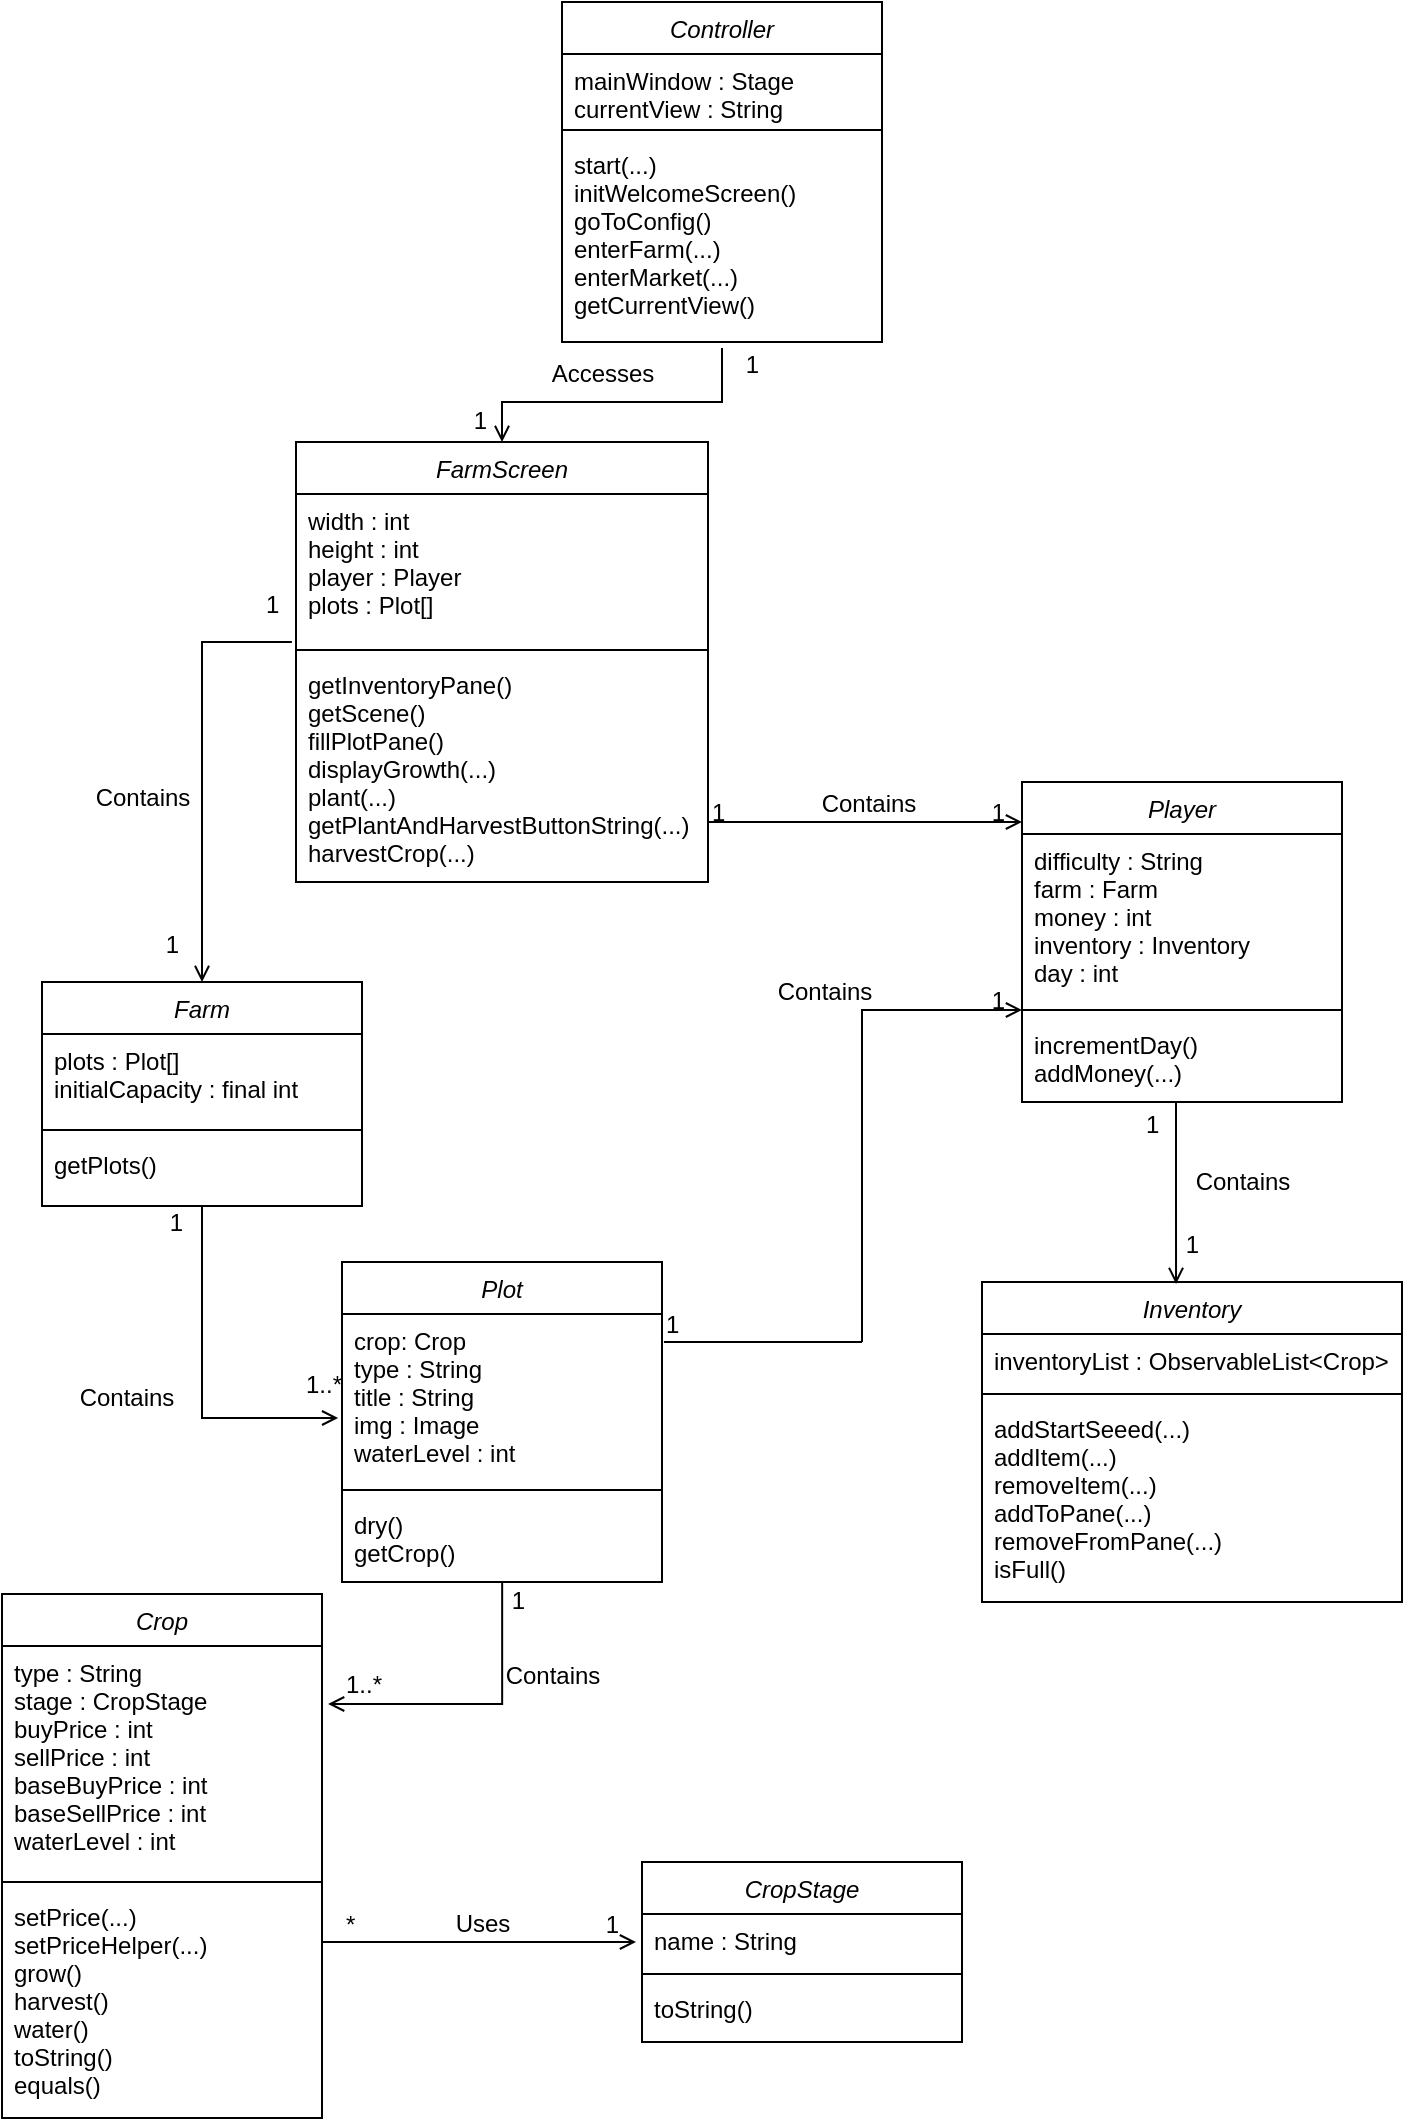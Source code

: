 <mxfile version="13.8.2" type="device"><diagram id="C5RBs43oDa-KdzZeNtuy" name="Page-1"><mxGraphModel dx="1422" dy="705" grid="1" gridSize="10" guides="1" tooltips="1" connect="1" arrows="1" fold="1" page="1" pageScale="1" pageWidth="827" pageHeight="1169" math="0" shadow="0"><root><mxCell id="WIyWlLk6GJQsqaUBKTNV-0"/><mxCell id="WIyWlLk6GJQsqaUBKTNV-1" parent="WIyWlLk6GJQsqaUBKTNV-0"/><mxCell id="L81Y_H9zc5r7cDe5cC-3-0" value="Controller" style="swimlane;fontStyle=2;align=center;verticalAlign=top;childLayout=stackLayout;horizontal=1;startSize=26;horizontalStack=0;resizeParent=1;resizeLast=0;collapsible=1;marginBottom=0;rounded=0;shadow=0;strokeWidth=1;" vertex="1" parent="WIyWlLk6GJQsqaUBKTNV-1"><mxGeometry x="330" y="80" width="160" height="170" as="geometry"><mxRectangle x="220" y="120" width="160" height="26" as="alternateBounds"/></mxGeometry></mxCell><mxCell id="L81Y_H9zc5r7cDe5cC-3-1" value="mainWindow : Stage&#10;currentView : String&#10;" style="text;align=left;verticalAlign=top;spacingLeft=4;spacingRight=4;overflow=hidden;rotatable=0;points=[[0,0.5],[1,0.5]];portConstraint=eastwest;" vertex="1" parent="L81Y_H9zc5r7cDe5cC-3-0"><mxGeometry y="26" width="160" height="34" as="geometry"/></mxCell><mxCell id="L81Y_H9zc5r7cDe5cC-3-4" value="" style="line;html=1;strokeWidth=1;align=left;verticalAlign=middle;spacingTop=-1;spacingLeft=3;spacingRight=3;rotatable=0;labelPosition=right;points=[];portConstraint=eastwest;" vertex="1" parent="L81Y_H9zc5r7cDe5cC-3-0"><mxGeometry y="60" width="160" height="8" as="geometry"/></mxCell><mxCell id="L81Y_H9zc5r7cDe5cC-3-5" value="start(...)&#10;initWelcomeScreen()&#10;goToConfig()&#10;enterFarm(...)&#10;enterMarket(...)&#10;getCurrentView()&#10;" style="text;align=left;verticalAlign=top;spacingLeft=4;spacingRight=4;overflow=hidden;rotatable=0;points=[[0,0.5],[1,0.5]];portConstraint=eastwest;" vertex="1" parent="L81Y_H9zc5r7cDe5cC-3-0"><mxGeometry y="68" width="160" height="102" as="geometry"/></mxCell><mxCell id="L81Y_H9zc5r7cDe5cC-3-6" value="Crop" style="swimlane;fontStyle=2;align=center;verticalAlign=top;childLayout=stackLayout;horizontal=1;startSize=26;horizontalStack=0;resizeParent=1;resizeLast=0;collapsible=1;marginBottom=0;rounded=0;shadow=0;strokeWidth=1;" vertex="1" parent="WIyWlLk6GJQsqaUBKTNV-1"><mxGeometry x="50" y="876" width="160" height="262" as="geometry"><mxRectangle x="220" y="120" width="160" height="26" as="alternateBounds"/></mxGeometry></mxCell><mxCell id="L81Y_H9zc5r7cDe5cC-3-7" value="type : String&#10;stage : CropStage&#10;buyPrice : int&#10;sellPrice : int&#10;baseBuyPrice : int&#10;baseSellPrice : int&#10;waterLevel : int" style="text;align=left;verticalAlign=top;spacingLeft=4;spacingRight=4;overflow=hidden;rotatable=0;points=[[0,0.5],[1,0.5]];portConstraint=eastwest;" vertex="1" parent="L81Y_H9zc5r7cDe5cC-3-6"><mxGeometry y="26" width="160" height="114" as="geometry"/></mxCell><mxCell id="L81Y_H9zc5r7cDe5cC-3-8" value="" style="line;html=1;strokeWidth=1;align=left;verticalAlign=middle;spacingTop=-1;spacingLeft=3;spacingRight=3;rotatable=0;labelPosition=right;points=[];portConstraint=eastwest;" vertex="1" parent="L81Y_H9zc5r7cDe5cC-3-6"><mxGeometry y="140" width="160" height="8" as="geometry"/></mxCell><mxCell id="L81Y_H9zc5r7cDe5cC-3-9" value="setPrice(...)&#10;setPriceHelper(...)&#10;grow()&#10;harvest()&#10;water()&#10;toString()&#10;equals()" style="text;align=left;verticalAlign=top;spacingLeft=4;spacingRight=4;overflow=hidden;rotatable=0;points=[[0,0.5],[1,0.5]];portConstraint=eastwest;" vertex="1" parent="L81Y_H9zc5r7cDe5cC-3-6"><mxGeometry y="148" width="160" height="112" as="geometry"/></mxCell><mxCell id="L81Y_H9zc5r7cDe5cC-3-10" value="CropStage" style="swimlane;fontStyle=2;align=center;verticalAlign=top;childLayout=stackLayout;horizontal=1;startSize=26;horizontalStack=0;resizeParent=1;resizeLast=0;collapsible=1;marginBottom=0;rounded=0;shadow=0;strokeWidth=1;" vertex="1" parent="WIyWlLk6GJQsqaUBKTNV-1"><mxGeometry x="370" y="1010" width="160" height="90" as="geometry"><mxRectangle x="220" y="120" width="160" height="26" as="alternateBounds"/></mxGeometry></mxCell><mxCell id="L81Y_H9zc5r7cDe5cC-3-11" value="name : String" style="text;align=left;verticalAlign=top;spacingLeft=4;spacingRight=4;overflow=hidden;rotatable=0;points=[[0,0.5],[1,0.5]];portConstraint=eastwest;" vertex="1" parent="L81Y_H9zc5r7cDe5cC-3-10"><mxGeometry y="26" width="160" height="26" as="geometry"/></mxCell><mxCell id="L81Y_H9zc5r7cDe5cC-3-12" value="" style="line;html=1;strokeWidth=1;align=left;verticalAlign=middle;spacingTop=-1;spacingLeft=3;spacingRight=3;rotatable=0;labelPosition=right;points=[];portConstraint=eastwest;" vertex="1" parent="L81Y_H9zc5r7cDe5cC-3-10"><mxGeometry y="52" width="160" height="8" as="geometry"/></mxCell><mxCell id="L81Y_H9zc5r7cDe5cC-3-13" value="toString()" style="text;align=left;verticalAlign=top;spacingLeft=4;spacingRight=4;overflow=hidden;rotatable=0;points=[[0,0.5],[1,0.5]];portConstraint=eastwest;" vertex="1" parent="L81Y_H9zc5r7cDe5cC-3-10"><mxGeometry y="60" width="160" height="26" as="geometry"/></mxCell><mxCell id="L81Y_H9zc5r7cDe5cC-3-14" value="Farm" style="swimlane;fontStyle=2;align=center;verticalAlign=top;childLayout=stackLayout;horizontal=1;startSize=26;horizontalStack=0;resizeParent=1;resizeLast=0;collapsible=1;marginBottom=0;rounded=0;shadow=0;strokeWidth=1;" vertex="1" parent="WIyWlLk6GJQsqaUBKTNV-1"><mxGeometry x="70" y="570" width="160" height="112" as="geometry"><mxRectangle x="220" y="120" width="160" height="26" as="alternateBounds"/></mxGeometry></mxCell><mxCell id="L81Y_H9zc5r7cDe5cC-3-15" value="plots : Plot[]&#10;initialCapacity : final int" style="text;align=left;verticalAlign=top;spacingLeft=4;spacingRight=4;overflow=hidden;rotatable=0;points=[[0,0.5],[1,0.5]];portConstraint=eastwest;" vertex="1" parent="L81Y_H9zc5r7cDe5cC-3-14"><mxGeometry y="26" width="160" height="44" as="geometry"/></mxCell><mxCell id="L81Y_H9zc5r7cDe5cC-3-16" value="" style="line;html=1;strokeWidth=1;align=left;verticalAlign=middle;spacingTop=-1;spacingLeft=3;spacingRight=3;rotatable=0;labelPosition=right;points=[];portConstraint=eastwest;" vertex="1" parent="L81Y_H9zc5r7cDe5cC-3-14"><mxGeometry y="70" width="160" height="8" as="geometry"/></mxCell><mxCell id="L81Y_H9zc5r7cDe5cC-3-17" value="getPlots()" style="text;align=left;verticalAlign=top;spacingLeft=4;spacingRight=4;overflow=hidden;rotatable=0;points=[[0,0.5],[1,0.5]];portConstraint=eastwest;" vertex="1" parent="L81Y_H9zc5r7cDe5cC-3-14"><mxGeometry y="78" width="160" height="32" as="geometry"/></mxCell><mxCell id="L81Y_H9zc5r7cDe5cC-3-18" value="Inventory" style="swimlane;fontStyle=2;align=center;verticalAlign=top;childLayout=stackLayout;horizontal=1;startSize=26;horizontalStack=0;resizeParent=1;resizeLast=0;collapsible=1;marginBottom=0;rounded=0;shadow=0;strokeWidth=1;" vertex="1" parent="WIyWlLk6GJQsqaUBKTNV-1"><mxGeometry x="540" y="720" width="210" height="160" as="geometry"><mxRectangle x="220" y="120" width="160" height="26" as="alternateBounds"/></mxGeometry></mxCell><mxCell id="L81Y_H9zc5r7cDe5cC-3-19" value="inventoryList : ObservableList&lt;Crop&gt;" style="text;align=left;verticalAlign=top;spacingLeft=4;spacingRight=4;overflow=hidden;rotatable=0;points=[[0,0.5],[1,0.5]];portConstraint=eastwest;" vertex="1" parent="L81Y_H9zc5r7cDe5cC-3-18"><mxGeometry y="26" width="210" height="26" as="geometry"/></mxCell><mxCell id="L81Y_H9zc5r7cDe5cC-3-20" value="" style="line;html=1;strokeWidth=1;align=left;verticalAlign=middle;spacingTop=-1;spacingLeft=3;spacingRight=3;rotatable=0;labelPosition=right;points=[];portConstraint=eastwest;" vertex="1" parent="L81Y_H9zc5r7cDe5cC-3-18"><mxGeometry y="52" width="210" height="8" as="geometry"/></mxCell><mxCell id="L81Y_H9zc5r7cDe5cC-3-21" value="addStartSeeed(...)&#10;addItem(...)&#10;removeItem(...)&#10;addToPane(...)&#10;removeFromPane(...)&#10;isFull()" style="text;align=left;verticalAlign=top;spacingLeft=4;spacingRight=4;overflow=hidden;rotatable=0;points=[[0,0.5],[1,0.5]];portConstraint=eastwest;" vertex="1" parent="L81Y_H9zc5r7cDe5cC-3-18"><mxGeometry y="60" width="210" height="100" as="geometry"/></mxCell><mxCell id="L81Y_H9zc5r7cDe5cC-3-26" value="Player" style="swimlane;fontStyle=2;align=center;verticalAlign=top;childLayout=stackLayout;horizontal=1;startSize=26;horizontalStack=0;resizeParent=1;resizeLast=0;collapsible=1;marginBottom=0;rounded=0;shadow=0;strokeWidth=1;" vertex="1" parent="WIyWlLk6GJQsqaUBKTNV-1"><mxGeometry x="560" y="470" width="160" height="160" as="geometry"><mxRectangle x="220" y="120" width="160" height="26" as="alternateBounds"/></mxGeometry></mxCell><mxCell id="L81Y_H9zc5r7cDe5cC-3-27" value="difficulty : String&#10;farm : Farm&#10;money : int&#10;inventory : Inventory&#10;day : int" style="text;align=left;verticalAlign=top;spacingLeft=4;spacingRight=4;overflow=hidden;rotatable=0;points=[[0,0.5],[1,0.5]];portConstraint=eastwest;" vertex="1" parent="L81Y_H9zc5r7cDe5cC-3-26"><mxGeometry y="26" width="160" height="84" as="geometry"/></mxCell><mxCell id="L81Y_H9zc5r7cDe5cC-3-28" value="" style="line;html=1;strokeWidth=1;align=left;verticalAlign=middle;spacingTop=-1;spacingLeft=3;spacingRight=3;rotatable=0;labelPosition=right;points=[];portConstraint=eastwest;" vertex="1" parent="L81Y_H9zc5r7cDe5cC-3-26"><mxGeometry y="110" width="160" height="8" as="geometry"/></mxCell><mxCell id="L81Y_H9zc5r7cDe5cC-3-29" value="incrementDay()&#10;addMoney(...)" style="text;align=left;verticalAlign=top;spacingLeft=4;spacingRight=4;overflow=hidden;rotatable=0;points=[[0,0.5],[1,0.5]];portConstraint=eastwest;" vertex="1" parent="L81Y_H9zc5r7cDe5cC-3-26"><mxGeometry y="118" width="160" height="42" as="geometry"/></mxCell><mxCell id="L81Y_H9zc5r7cDe5cC-3-30" value="Plot" style="swimlane;fontStyle=2;align=center;verticalAlign=top;childLayout=stackLayout;horizontal=1;startSize=26;horizontalStack=0;resizeParent=1;resizeLast=0;collapsible=1;marginBottom=0;rounded=0;shadow=0;strokeWidth=1;" vertex="1" parent="WIyWlLk6GJQsqaUBKTNV-1"><mxGeometry x="220" y="710" width="160" height="160" as="geometry"><mxRectangle x="220" y="120" width="160" height="26" as="alternateBounds"/></mxGeometry></mxCell><mxCell id="L81Y_H9zc5r7cDe5cC-3-31" value="crop: Crop&#10;type : String&#10;title : String&#10;img : Image&#10;waterLevel : int" style="text;align=left;verticalAlign=top;spacingLeft=4;spacingRight=4;overflow=hidden;rotatable=0;points=[[0,0.5],[1,0.5]];portConstraint=eastwest;" vertex="1" parent="L81Y_H9zc5r7cDe5cC-3-30"><mxGeometry y="26" width="160" height="84" as="geometry"/></mxCell><mxCell id="L81Y_H9zc5r7cDe5cC-3-32" value="" style="line;html=1;strokeWidth=1;align=left;verticalAlign=middle;spacingTop=-1;spacingLeft=3;spacingRight=3;rotatable=0;labelPosition=right;points=[];portConstraint=eastwest;" vertex="1" parent="L81Y_H9zc5r7cDe5cC-3-30"><mxGeometry y="110" width="160" height="8" as="geometry"/></mxCell><mxCell id="L81Y_H9zc5r7cDe5cC-3-33" value="dry()&#10;getCrop()&#10;" style="text;align=left;verticalAlign=top;spacingLeft=4;spacingRight=4;overflow=hidden;rotatable=0;points=[[0,0.5],[1,0.5]];portConstraint=eastwest;" vertex="1" parent="L81Y_H9zc5r7cDe5cC-3-30"><mxGeometry y="118" width="160" height="42" as="geometry"/></mxCell><mxCell id="L81Y_H9zc5r7cDe5cC-3-38" value="FarmScreen" style="swimlane;fontStyle=2;align=center;verticalAlign=top;childLayout=stackLayout;horizontal=1;startSize=26;horizontalStack=0;resizeParent=1;resizeLast=0;collapsible=1;marginBottom=0;rounded=0;shadow=0;strokeWidth=1;" vertex="1" parent="WIyWlLk6GJQsqaUBKTNV-1"><mxGeometry x="197" y="300" width="206" height="220" as="geometry"><mxRectangle x="220" y="120" width="160" height="26" as="alternateBounds"/></mxGeometry></mxCell><mxCell id="L81Y_H9zc5r7cDe5cC-3-39" value="width : int&#10;height : int&#10;player : Player&#10;plots : Plot[]&#10;" style="text;align=left;verticalAlign=top;spacingLeft=4;spacingRight=4;overflow=hidden;rotatable=0;points=[[0,0.5],[1,0.5]];portConstraint=eastwest;" vertex="1" parent="L81Y_H9zc5r7cDe5cC-3-38"><mxGeometry y="26" width="206" height="74" as="geometry"/></mxCell><mxCell id="L81Y_H9zc5r7cDe5cC-3-40" value="" style="line;html=1;strokeWidth=1;align=left;verticalAlign=middle;spacingTop=-1;spacingLeft=3;spacingRight=3;rotatable=0;labelPosition=right;points=[];portConstraint=eastwest;" vertex="1" parent="L81Y_H9zc5r7cDe5cC-3-38"><mxGeometry y="100" width="206" height="8" as="geometry"/></mxCell><mxCell id="L81Y_H9zc5r7cDe5cC-3-41" value="getInventoryPane()&#10;getScene()&#10;fillPlotPane()&#10;displayGrowth(...)&#10;plant(...)&#10;getPlantAndHarvestButtonString(...)&#10;harvestCrop(...)" style="text;align=left;verticalAlign=top;spacingLeft=4;spacingRight=4;overflow=hidden;rotatable=0;points=[[0,0.5],[1,0.5]];portConstraint=eastwest;" vertex="1" parent="L81Y_H9zc5r7cDe5cC-3-38"><mxGeometry y="108" width="206" height="102" as="geometry"/></mxCell><mxCell id="L81Y_H9zc5r7cDe5cC-3-50" value="" style="endArrow=open;shadow=0;strokeWidth=1;rounded=0;endFill=1;edgeStyle=elbowEdgeStyle;elbow=vertical;entryX=0;entryY=0.125;entryDx=0;entryDy=0;entryPerimeter=0;" edge="1" parent="WIyWlLk6GJQsqaUBKTNV-1" target="L81Y_H9zc5r7cDe5cC-3-26"><mxGeometry x="0.5" y="41" relative="1" as="geometry"><mxPoint x="403" y="490" as="sourcePoint"/><mxPoint x="531" y="490" as="targetPoint"/><mxPoint x="-40" y="32" as="offset"/></mxGeometry></mxCell><mxCell id="L81Y_H9zc5r7cDe5cC-3-51" value="1" style="resizable=0;align=left;verticalAlign=bottom;labelBackgroundColor=none;fontSize=12;" connectable="0" vertex="1" parent="L81Y_H9zc5r7cDe5cC-3-50"><mxGeometry x="-1" relative="1" as="geometry"><mxPoint y="4" as="offset"/></mxGeometry></mxCell><mxCell id="L81Y_H9zc5r7cDe5cC-3-52" value="1" style="resizable=0;align=right;verticalAlign=bottom;labelBackgroundColor=none;fontSize=12;" connectable="0" vertex="1" parent="L81Y_H9zc5r7cDe5cC-3-50"><mxGeometry x="1" relative="1" as="geometry"><mxPoint x="-7" y="4" as="offset"/></mxGeometry></mxCell><mxCell id="L81Y_H9zc5r7cDe5cC-3-53" value="Contains" style="text;html=1;resizable=0;points=[];;align=center;verticalAlign=middle;labelBackgroundColor=none;rounded=0;shadow=0;strokeWidth=1;fontSize=12;" vertex="1" connectable="0" parent="L81Y_H9zc5r7cDe5cC-3-50"><mxGeometry x="0.5" y="49" relative="1" as="geometry"><mxPoint x="-38" y="40" as="offset"/></mxGeometry></mxCell><mxCell id="L81Y_H9zc5r7cDe5cC-3-58" value="" style="endArrow=open;shadow=0;strokeWidth=1;rounded=0;endFill=1;edgeStyle=elbowEdgeStyle;elbow=vertical;entryX=0;entryY=0.125;entryDx=0;entryDy=0;entryPerimeter=0;" edge="1" parent="WIyWlLk6GJQsqaUBKTNV-1"><mxGeometry x="0.5" y="41" relative="1" as="geometry"><mxPoint x="480" y="750" as="sourcePoint"/><mxPoint x="560" y="584" as="targetPoint"/><mxPoint x="-40" y="32" as="offset"/><Array as="points"><mxPoint x="480" y="584"/></Array></mxGeometry></mxCell><mxCell id="L81Y_H9zc5r7cDe5cC-3-59" value="1" style="resizable=0;align=left;verticalAlign=bottom;labelBackgroundColor=none;fontSize=12;" connectable="0" vertex="1" parent="L81Y_H9zc5r7cDe5cC-3-58"><mxGeometry x="-1" relative="1" as="geometry"><mxPoint x="-100" as="offset"/></mxGeometry></mxCell><mxCell id="L81Y_H9zc5r7cDe5cC-3-60" value="1" style="resizable=0;align=right;verticalAlign=bottom;labelBackgroundColor=none;fontSize=12;" connectable="0" vertex="1" parent="L81Y_H9zc5r7cDe5cC-3-58"><mxGeometry x="1" relative="1" as="geometry"><mxPoint x="-7" y="4" as="offset"/></mxGeometry></mxCell><mxCell id="L81Y_H9zc5r7cDe5cC-3-61" value="Contains" style="text;html=1;resizable=0;points=[];;align=center;verticalAlign=middle;labelBackgroundColor=none;rounded=0;shadow=0;strokeWidth=1;fontSize=12;" vertex="1" connectable="0" parent="L81Y_H9zc5r7cDe5cC-3-58"><mxGeometry x="0.5" y="49" relative="1" as="geometry"><mxPoint x="-38" y="40" as="offset"/></mxGeometry></mxCell><mxCell id="L81Y_H9zc5r7cDe5cC-3-62" value="" style="endArrow=none;html=1;exitX=1.006;exitY=0.167;exitDx=0;exitDy=0;exitPerimeter=0;" edge="1" parent="WIyWlLk6GJQsqaUBKTNV-1" source="L81Y_H9zc5r7cDe5cC-3-31"><mxGeometry width="50" height="50" relative="1" as="geometry"><mxPoint x="430" y="760" as="sourcePoint"/><mxPoint x="480" y="750" as="targetPoint"/></mxGeometry></mxCell><mxCell id="L81Y_H9zc5r7cDe5cC-3-63" value="" style="endArrow=open;shadow=0;strokeWidth=1;rounded=0;endFill=1;edgeStyle=elbowEdgeStyle;elbow=vertical;entryX=1.019;entryY=0.254;entryDx=0;entryDy=0;entryPerimeter=0;exitX=0.469;exitY=0.976;exitDx=0;exitDy=0;exitPerimeter=0;" edge="1" parent="WIyWlLk6GJQsqaUBKTNV-1" target="L81Y_H9zc5r7cDe5cC-3-7"><mxGeometry x="0.5" y="41" relative="1" as="geometry"><mxPoint x="300.08" y="870.002" as="sourcePoint"/><mxPoint x="220.0" y="932.992" as="targetPoint"/><mxPoint x="-40" y="32" as="offset"/><Array as="points"><mxPoint x="260" y="931"/><mxPoint x="315.04" y="901.01"/><mxPoint x="275.04" y="931.01"/><mxPoint x="265.04" y="931.01"/></Array></mxGeometry></mxCell><mxCell id="L81Y_H9zc5r7cDe5cC-3-64" value="1..*" style="resizable=0;align=left;verticalAlign=bottom;labelBackgroundColor=none;fontSize=12;" connectable="0" vertex="1" parent="L81Y_H9zc5r7cDe5cC-3-63"><mxGeometry x="-1" relative="1" as="geometry"><mxPoint x="-80.08" y="60" as="offset"/></mxGeometry></mxCell><mxCell id="L81Y_H9zc5r7cDe5cC-3-65" value="1" style="resizable=0;align=right;verticalAlign=bottom;labelBackgroundColor=none;fontSize=12;" connectable="0" vertex="1" parent="L81Y_H9zc5r7cDe5cC-3-63"><mxGeometry x="1" relative="1" as="geometry"><mxPoint x="100" y="-43.1" as="offset"/></mxGeometry></mxCell><mxCell id="L81Y_H9zc5r7cDe5cC-3-66" value="Contains" style="text;html=1;resizable=0;points=[];;align=center;verticalAlign=middle;labelBackgroundColor=none;rounded=0;shadow=0;strokeWidth=1;fontSize=12;" vertex="1" connectable="0" parent="L81Y_H9zc5r7cDe5cC-3-63"><mxGeometry x="0.5" y="49" relative="1" as="geometry"><mxPoint x="74.91" y="-63.01" as="offset"/></mxGeometry></mxCell><mxCell id="L81Y_H9zc5r7cDe5cC-3-67" value="" style="endArrow=open;shadow=0;strokeWidth=1;rounded=0;endFill=1;edgeStyle=elbowEdgeStyle;elbow=vertical;entryX=0;entryY=0.125;entryDx=0;entryDy=0;entryPerimeter=0;" edge="1" parent="WIyWlLk6GJQsqaUBKTNV-1"><mxGeometry x="0.5" y="41" relative="1" as="geometry"><mxPoint x="210" y="1050" as="sourcePoint"/><mxPoint x="367" y="1050" as="targetPoint"/><mxPoint x="-40" y="32" as="offset"/></mxGeometry></mxCell><mxCell id="L81Y_H9zc5r7cDe5cC-3-68" value="*" style="resizable=0;align=left;verticalAlign=bottom;labelBackgroundColor=none;fontSize=12;" connectable="0" vertex="1" parent="L81Y_H9zc5r7cDe5cC-3-67"><mxGeometry x="-1" relative="1" as="geometry"><mxPoint x="10" as="offset"/></mxGeometry></mxCell><mxCell id="L81Y_H9zc5r7cDe5cC-3-69" value="1" style="resizable=0;align=right;verticalAlign=bottom;labelBackgroundColor=none;fontSize=12;" connectable="0" vertex="1" parent="L81Y_H9zc5r7cDe5cC-3-67"><mxGeometry x="1" relative="1" as="geometry"><mxPoint x="-7" as="offset"/></mxGeometry></mxCell><mxCell id="L81Y_H9zc5r7cDe5cC-3-70" value="Uses" style="text;html=1;resizable=0;points=[];;align=center;verticalAlign=middle;labelBackgroundColor=none;rounded=0;shadow=0;strokeWidth=1;fontSize=12;" vertex="1" connectable="0" parent="L81Y_H9zc5r7cDe5cC-3-67"><mxGeometry x="0.5" y="49" relative="1" as="geometry"><mxPoint x="-38" y="40" as="offset"/></mxGeometry></mxCell><mxCell id="L81Y_H9zc5r7cDe5cC-3-71" value="1" style="resizable=0;align=right;verticalAlign=bottom;labelBackgroundColor=none;fontSize=12;" connectable="0" vertex="1" parent="WIyWlLk6GJQsqaUBKTNV-1"><mxGeometry x="430" y="270" as="geometry"/></mxCell><mxCell id="L81Y_H9zc5r7cDe5cC-3-72" value="1" style="resizable=0;align=right;verticalAlign=bottom;labelBackgroundColor=none;fontSize=12;" connectable="0" vertex="1" parent="WIyWlLk6GJQsqaUBKTNV-1"><mxGeometry x="330" y="290" as="geometry"><mxPoint x="-36" y="8" as="offset"/></mxGeometry></mxCell><mxCell id="L81Y_H9zc5r7cDe5cC-3-73" value="Accesses" style="text;html=1;resizable=0;points=[];;align=center;verticalAlign=middle;labelBackgroundColor=none;rounded=0;shadow=0;strokeWidth=1;fontSize=12;" vertex="1" connectable="0" parent="WIyWlLk6GJQsqaUBKTNV-1"><mxGeometry x="350" y="270" as="geometry"><mxPoint y="-4" as="offset"/></mxGeometry></mxCell><mxCell id="L81Y_H9zc5r7cDe5cC-3-74" value="" style="endArrow=open;shadow=0;strokeWidth=1;rounded=0;endFill=1;edgeStyle=elbowEdgeStyle;elbow=vertical;entryX=0.5;entryY=0;entryDx=0;entryDy=0;exitX=-0.01;exitY=1;exitDx=0;exitDy=0;exitPerimeter=0;" edge="1" parent="WIyWlLk6GJQsqaUBKTNV-1" source="L81Y_H9zc5r7cDe5cC-3-39" target="L81Y_H9zc5r7cDe5cC-3-14"><mxGeometry x="0.5" y="41" relative="1" as="geometry"><mxPoint x="180" y="430" as="sourcePoint"/><mxPoint x="120" y="460" as="targetPoint"/><mxPoint x="-40" y="32" as="offset"/><Array as="points"><mxPoint x="140" y="400"/><mxPoint x="90" y="350"/><mxPoint x="90" y="310"/></Array></mxGeometry></mxCell><mxCell id="L81Y_H9zc5r7cDe5cC-3-75" value="1" style="resizable=0;align=left;verticalAlign=bottom;labelBackgroundColor=none;fontSize=12;" connectable="0" vertex="1" parent="L81Y_H9zc5r7cDe5cC-3-74"><mxGeometry x="-1" relative="1" as="geometry"><mxPoint x="-14.94" y="-10" as="offset"/></mxGeometry></mxCell><mxCell id="L81Y_H9zc5r7cDe5cC-3-76" value="1" style="resizable=0;align=right;verticalAlign=bottom;labelBackgroundColor=none;fontSize=12;" connectable="0" vertex="1" parent="L81Y_H9zc5r7cDe5cC-3-74"><mxGeometry x="1" relative="1" as="geometry"><mxPoint x="-10" y="-10.06" as="offset"/></mxGeometry></mxCell><mxCell id="L81Y_H9zc5r7cDe5cC-3-77" value="Contains" style="text;html=1;resizable=0;points=[];;align=center;verticalAlign=middle;labelBackgroundColor=none;rounded=0;shadow=0;strokeWidth=1;fontSize=12;" vertex="1" connectable="0" parent="L81Y_H9zc5r7cDe5cC-3-74"><mxGeometry x="0.5" y="49" relative="1" as="geometry"><mxPoint x="-79" y="-38" as="offset"/></mxGeometry></mxCell><mxCell id="L81Y_H9zc5r7cDe5cC-3-78" value="" style="endArrow=open;shadow=0;strokeWidth=1;rounded=0;endFill=1;edgeStyle=elbowEdgeStyle;elbow=vertical;exitX=0.5;exitY=1;exitDx=0;exitDy=0;entryX=-0.012;entryY=0.619;entryDx=0;entryDy=0;entryPerimeter=0;" edge="1" parent="WIyWlLk6GJQsqaUBKTNV-1" source="L81Y_H9zc5r7cDe5cC-3-14" target="L81Y_H9zc5r7cDe5cC-3-31"><mxGeometry x="0.5" y="41" relative="1" as="geometry"><mxPoint x="80" y="710" as="sourcePoint"/><mxPoint x="190" y="789" as="targetPoint"/><mxPoint x="-40" y="32" as="offset"/><Array as="points"><mxPoint x="140" y="788"/><mxPoint x="170" y="790"/></Array></mxGeometry></mxCell><mxCell id="L81Y_H9zc5r7cDe5cC-3-79" value="1..*" style="resizable=0;align=left;verticalAlign=bottom;labelBackgroundColor=none;fontSize=12;" connectable="0" vertex="1" parent="L81Y_H9zc5r7cDe5cC-3-78"><mxGeometry x="-1" relative="1" as="geometry"><mxPoint x="50" y="98" as="offset"/></mxGeometry></mxCell><mxCell id="L81Y_H9zc5r7cDe5cC-3-80" value="1" style="resizable=0;align=right;verticalAlign=bottom;labelBackgroundColor=none;fontSize=12;" connectable="0" vertex="1" parent="L81Y_H9zc5r7cDe5cC-3-78"><mxGeometry x="1" relative="1" as="geometry"><mxPoint x="-76" y="-89" as="offset"/></mxGeometry></mxCell><mxCell id="L81Y_H9zc5r7cDe5cC-3-81" value="Contains" style="text;html=1;resizable=0;points=[];;align=center;verticalAlign=middle;labelBackgroundColor=none;rounded=0;shadow=0;strokeWidth=1;fontSize=12;" vertex="1" connectable="0" parent="L81Y_H9zc5r7cDe5cC-3-78"><mxGeometry x="0.5" y="49" relative="1" as="geometry"><mxPoint x="-63" y="39" as="offset"/></mxGeometry></mxCell><mxCell id="L81Y_H9zc5r7cDe5cC-3-84" value="" style="endArrow=open;shadow=0;strokeWidth=1;rounded=0;endFill=1;edgeStyle=elbowEdgeStyle;elbow=vertical;entryX=0.462;entryY=0.006;entryDx=0;entryDy=0;entryPerimeter=0;" edge="1" parent="WIyWlLk6GJQsqaUBKTNV-1" target="L81Y_H9zc5r7cDe5cC-3-18"><mxGeometry x="0.5" y="41" relative="1" as="geometry"><mxPoint x="637" y="630" as="sourcePoint"/><mxPoint x="777" y="690" as="targetPoint"/><mxPoint x="-40" y="32" as="offset"/></mxGeometry></mxCell><mxCell id="L81Y_H9zc5r7cDe5cC-3-85" value="1" style="resizable=0;align=left;verticalAlign=bottom;labelBackgroundColor=none;fontSize=12;" connectable="0" vertex="1" parent="L81Y_H9zc5r7cDe5cC-3-84"><mxGeometry x="-1" relative="1" as="geometry"><mxPoint x="-17" y="20" as="offset"/></mxGeometry></mxCell><mxCell id="L81Y_H9zc5r7cDe5cC-3-86" value="1" style="resizable=0;align=right;verticalAlign=bottom;labelBackgroundColor=none;fontSize=12;" connectable="0" vertex="1" parent="L81Y_H9zc5r7cDe5cC-3-84"><mxGeometry x="1" relative="1" as="geometry"><mxPoint x="12.98" y="-10.98" as="offset"/></mxGeometry></mxCell><mxCell id="L81Y_H9zc5r7cDe5cC-3-87" value="Contains" style="text;html=1;resizable=0;points=[];;align=center;verticalAlign=middle;labelBackgroundColor=none;rounded=0;shadow=0;strokeWidth=1;fontSize=12;" vertex="1" connectable="0" parent="L81Y_H9zc5r7cDe5cC-3-84"><mxGeometry x="0.5" y="49" relative="1" as="geometry"><mxPoint x="-16.02" y="-27.98" as="offset"/></mxGeometry></mxCell><mxCell id="L81Y_H9zc5r7cDe5cC-3-88" value="" style="endArrow=open;shadow=0;strokeWidth=1;rounded=0;endFill=1;edgeStyle=elbowEdgeStyle;elbow=vertical;entryX=0.5;entryY=0;entryDx=0;entryDy=0;exitX=0.5;exitY=1.029;exitDx=0;exitDy=0;exitPerimeter=0;" edge="1" parent="WIyWlLk6GJQsqaUBKTNV-1" source="L81Y_H9zc5r7cDe5cC-3-5" target="L81Y_H9zc5r7cDe5cC-3-38"><mxGeometry x="0.5" y="41" relative="1" as="geometry"><mxPoint x="470" y="310" as="sourcePoint"/><mxPoint x="310" y="270" as="targetPoint"/><mxPoint x="-40" y="32" as="offset"/><Array as="points"><mxPoint x="360" y="280"/></Array></mxGeometry></mxCell></root></mxGraphModel></diagram></mxfile>